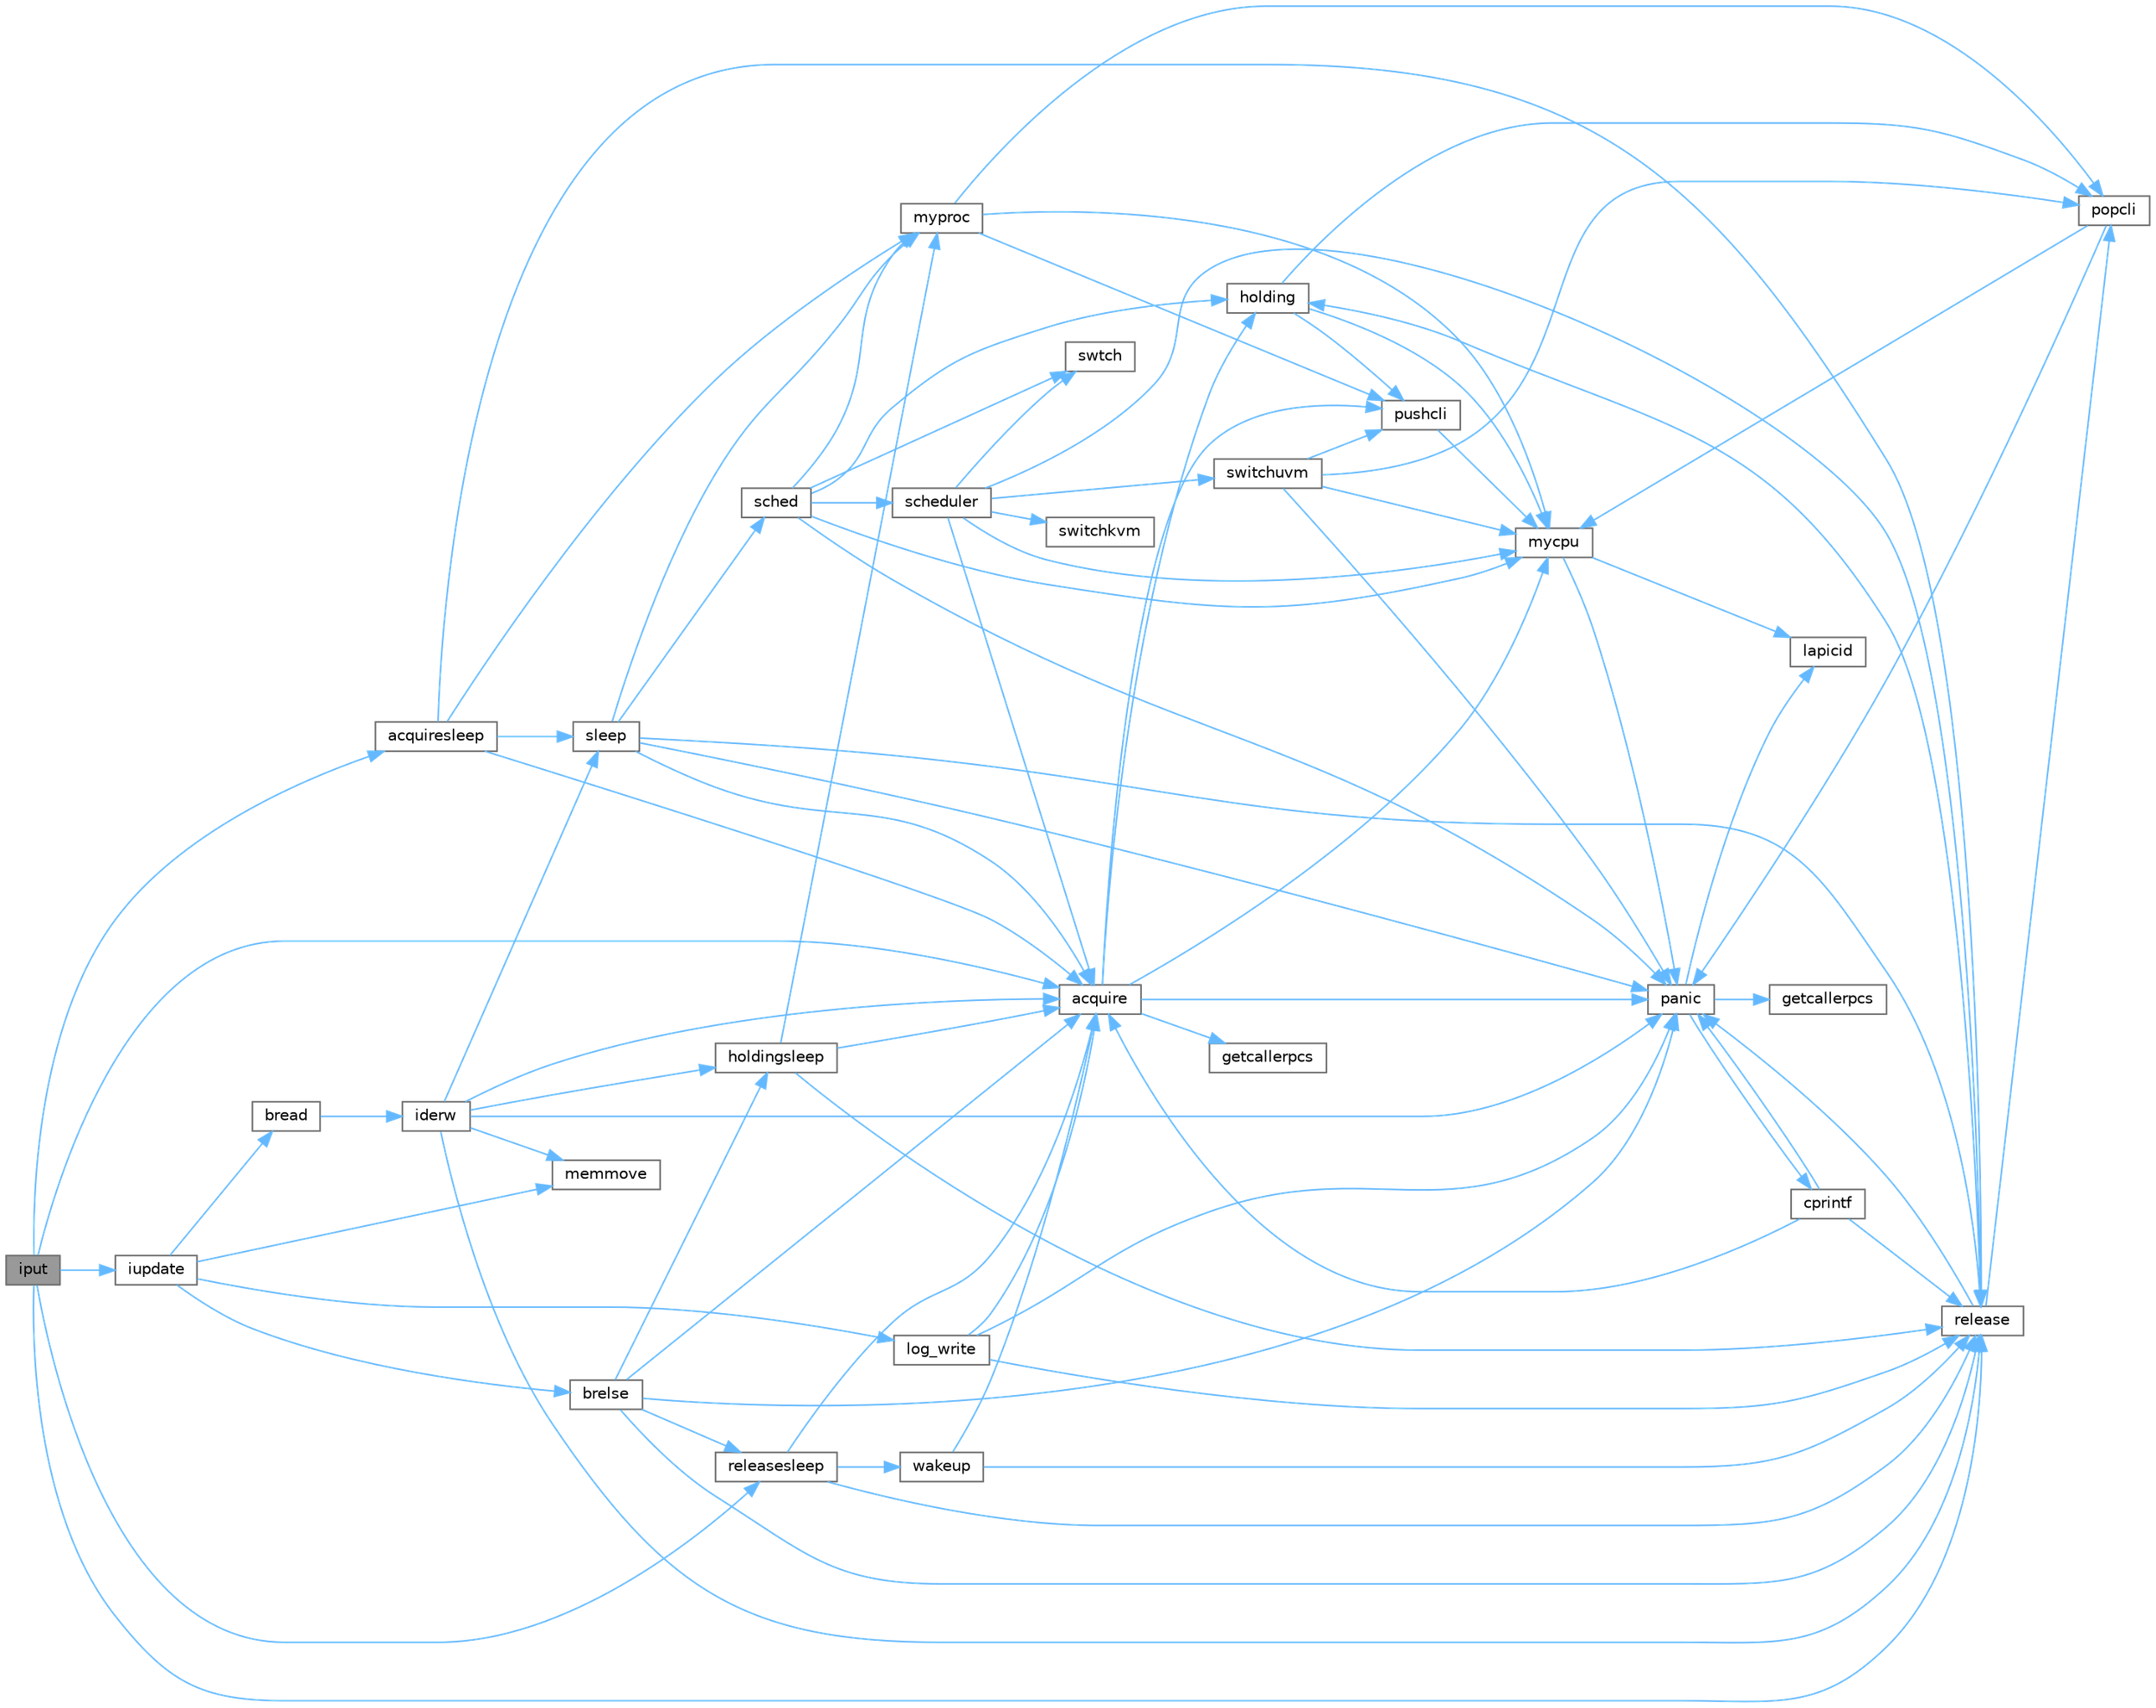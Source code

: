 digraph "iput"
{
 // LATEX_PDF_SIZE
  bgcolor="transparent";
  edge [fontname=Helvetica,fontsize=10,labelfontname=Helvetica,labelfontsize=10];
  node [fontname=Helvetica,fontsize=10,shape=box,height=0.2,width=0.4];
  rankdir="LR";
  Node1 [id="Node000001",label="iput",height=0.2,width=0.4,color="gray40", fillcolor="grey60", style="filled", fontcolor="black",tooltip=" "];
  Node1 -> Node2 [id="edge1_Node000001_Node000002",color="steelblue1",style="solid",tooltip=" "];
  Node2 [id="Node000002",label="acquire",height=0.2,width=0.4,color="grey40", fillcolor="white", style="filled",URL="$d3/d2d/spinlock_8c.html#aed377f16a085b00de3a4b32392adbdfb",tooltip=" "];
  Node2 -> Node3 [id="edge2_Node000002_Node000003",color="steelblue1",style="solid",tooltip=" "];
  Node3 [id="Node000003",label="getcallerpcs",height=0.2,width=0.4,color="grey40", fillcolor="white", style="filled",URL="$d3/d2d/spinlock_8c.html#a6ac35304ea80f01086b47edcc2328010",tooltip=" "];
  Node2 -> Node4 [id="edge3_Node000002_Node000004",color="steelblue1",style="solid",tooltip=" "];
  Node4 [id="Node000004",label="holding",height=0.2,width=0.4,color="grey40", fillcolor="white", style="filled",URL="$d3/d2d/spinlock_8c.html#aea48df3e5cfb903179ad3dc78ab502d9",tooltip=" "];
  Node4 -> Node5 [id="edge4_Node000004_Node000005",color="steelblue1",style="solid",tooltip=" "];
  Node5 [id="Node000005",label="mycpu",height=0.2,width=0.4,color="grey40", fillcolor="white", style="filled",URL="$d3/dda/proc_8c.html#ad427959ad025dabd8cd393b27ec39160",tooltip=" "];
  Node5 -> Node6 [id="edge5_Node000005_Node000006",color="steelblue1",style="solid",tooltip=" "];
  Node6 [id="Node000006",label="lapicid",height=0.2,width=0.4,color="grey40", fillcolor="white", style="filled",URL="$dc/df6/lapic_8c.html#a627f7996b64f99d885244a5102c85164",tooltip=" "];
  Node5 -> Node7 [id="edge6_Node000005_Node000007",color="steelblue1",style="solid",tooltip=" "];
  Node7 [id="Node000007",label="panic",height=0.2,width=0.4,color="grey40", fillcolor="white", style="filled",URL="$d0/d56/console_8c.html#a95c0aca5d6d7487933984f08b189917a",tooltip=" "];
  Node7 -> Node8 [id="edge7_Node000007_Node000008",color="steelblue1",style="solid",tooltip=" "];
  Node8 [id="Node000008",label="cprintf",height=0.2,width=0.4,color="grey40", fillcolor="white", style="filled",URL="$d0/d56/console_8c.html#a90f0742d846503e4ed1804f1df421ec6",tooltip=" "];
  Node8 -> Node2 [id="edge8_Node000008_Node000002",color="steelblue1",style="solid",tooltip=" "];
  Node8 -> Node7 [id="edge9_Node000008_Node000007",color="steelblue1",style="solid",tooltip=" "];
  Node8 -> Node9 [id="edge10_Node000008_Node000009",color="steelblue1",style="solid",tooltip=" "];
  Node9 [id="Node000009",label="release",height=0.2,width=0.4,color="grey40", fillcolor="white", style="filled",URL="$d3/d2d/spinlock_8c.html#a1cee376aa9a00e754bf5481cd5f3d97b",tooltip=" "];
  Node9 -> Node4 [id="edge11_Node000009_Node000004",color="steelblue1",style="solid",tooltip=" "];
  Node9 -> Node7 [id="edge12_Node000009_Node000007",color="steelblue1",style="solid",tooltip=" "];
  Node9 -> Node10 [id="edge13_Node000009_Node000010",color="steelblue1",style="solid",tooltip=" "];
  Node10 [id="Node000010",label="popcli",height=0.2,width=0.4,color="grey40", fillcolor="white", style="filled",URL="$d3/d2d/spinlock_8c.html#ae3424f669269fef400ce29c3aeb43fdb",tooltip=" "];
  Node10 -> Node5 [id="edge14_Node000010_Node000005",color="steelblue1",style="solid",tooltip=" "];
  Node10 -> Node7 [id="edge15_Node000010_Node000007",color="steelblue1",style="solid",tooltip=" "];
  Node7 -> Node11 [id="edge16_Node000007_Node000011",color="steelblue1",style="solid",tooltip=" "];
  Node11 [id="Node000011",label="getcallerpcs",height=0.2,width=0.4,color="grey40", fillcolor="white", style="filled",URL="$d5/d64/defs_8h.html#a4105de9e2969515d6c6c795c4386f69f",tooltip=" "];
  Node7 -> Node6 [id="edge17_Node000007_Node000006",color="steelblue1",style="solid",tooltip=" "];
  Node4 -> Node10 [id="edge18_Node000004_Node000010",color="steelblue1",style="solid",tooltip=" "];
  Node4 -> Node12 [id="edge19_Node000004_Node000012",color="steelblue1",style="solid",tooltip=" "];
  Node12 [id="Node000012",label="pushcli",height=0.2,width=0.4,color="grey40", fillcolor="white", style="filled",URL="$d3/d2d/spinlock_8c.html#a206b749d1b7768dadce61cbcde7e0f1c",tooltip=" "];
  Node12 -> Node5 [id="edge20_Node000012_Node000005",color="steelblue1",style="solid",tooltip=" "];
  Node2 -> Node5 [id="edge21_Node000002_Node000005",color="steelblue1",style="solid",tooltip=" "];
  Node2 -> Node7 [id="edge22_Node000002_Node000007",color="steelblue1",style="solid",tooltip=" "];
  Node2 -> Node12 [id="edge23_Node000002_Node000012",color="steelblue1",style="solid",tooltip=" "];
  Node1 -> Node13 [id="edge24_Node000001_Node000013",color="steelblue1",style="solid",tooltip=" "];
  Node13 [id="Node000013",label="acquiresleep",height=0.2,width=0.4,color="grey40", fillcolor="white", style="filled",URL="$d8/dd1/sleeplock_8c.html#aaad2d7a86d4859982dd9a132f5128ff2",tooltip=" "];
  Node13 -> Node2 [id="edge25_Node000013_Node000002",color="steelblue1",style="solid",tooltip=" "];
  Node13 -> Node14 [id="edge26_Node000013_Node000014",color="steelblue1",style="solid",tooltip=" "];
  Node14 [id="Node000014",label="myproc",height=0.2,width=0.4,color="grey40", fillcolor="white", style="filled",URL="$d3/dda/proc_8c.html#a41af0935f3989aae450cf8988cd9c3a9",tooltip=" "];
  Node14 -> Node5 [id="edge27_Node000014_Node000005",color="steelblue1",style="solid",tooltip=" "];
  Node14 -> Node10 [id="edge28_Node000014_Node000010",color="steelblue1",style="solid",tooltip=" "];
  Node14 -> Node12 [id="edge29_Node000014_Node000012",color="steelblue1",style="solid",tooltip=" "];
  Node13 -> Node9 [id="edge30_Node000013_Node000009",color="steelblue1",style="solid",tooltip=" "];
  Node13 -> Node15 [id="edge31_Node000013_Node000015",color="steelblue1",style="solid",tooltip=" "];
  Node15 [id="Node000015",label="sleep",height=0.2,width=0.4,color="grey40", fillcolor="white", style="filled",URL="$d3/dda/proc_8c.html#ae70cc0370342e46f6db3bec367232457",tooltip=" "];
  Node15 -> Node2 [id="edge32_Node000015_Node000002",color="steelblue1",style="solid",tooltip=" "];
  Node15 -> Node14 [id="edge33_Node000015_Node000014",color="steelblue1",style="solid",tooltip=" "];
  Node15 -> Node7 [id="edge34_Node000015_Node000007",color="steelblue1",style="solid",tooltip=" "];
  Node15 -> Node9 [id="edge35_Node000015_Node000009",color="steelblue1",style="solid",tooltip=" "];
  Node15 -> Node16 [id="edge36_Node000015_Node000016",color="steelblue1",style="solid",tooltip=" "];
  Node16 [id="Node000016",label="sched",height=0.2,width=0.4,color="grey40", fillcolor="white", style="filled",URL="$d3/dda/proc_8c.html#ad788da91743c333b5bed7c4a0dd12365",tooltip=" "];
  Node16 -> Node4 [id="edge37_Node000016_Node000004",color="steelblue1",style="solid",tooltip=" "];
  Node16 -> Node5 [id="edge38_Node000016_Node000005",color="steelblue1",style="solid",tooltip=" "];
  Node16 -> Node14 [id="edge39_Node000016_Node000014",color="steelblue1",style="solid",tooltip=" "];
  Node16 -> Node7 [id="edge40_Node000016_Node000007",color="steelblue1",style="solid",tooltip=" "];
  Node16 -> Node17 [id="edge41_Node000016_Node000017",color="steelblue1",style="solid",tooltip=" "];
  Node17 [id="Node000017",label="scheduler",height=0.2,width=0.4,color="grey40", fillcolor="white", style="filled",URL="$d3/dda/proc_8c.html#a9fa00b0be5d3c4781048861e2506eb63",tooltip=" "];
  Node17 -> Node2 [id="edge42_Node000017_Node000002",color="steelblue1",style="solid",tooltip=" "];
  Node17 -> Node5 [id="edge43_Node000017_Node000005",color="steelblue1",style="solid",tooltip=" "];
  Node17 -> Node9 [id="edge44_Node000017_Node000009",color="steelblue1",style="solid",tooltip=" "];
  Node17 -> Node18 [id="edge45_Node000017_Node000018",color="steelblue1",style="solid",tooltip=" "];
  Node18 [id="Node000018",label="switchkvm",height=0.2,width=0.4,color="grey40", fillcolor="white", style="filled",URL="$de/de9/vm_8c.html#a02ca0670bc1fe12e38453082631ff360",tooltip=" "];
  Node17 -> Node19 [id="edge46_Node000017_Node000019",color="steelblue1",style="solid",tooltip=" "];
  Node19 [id="Node000019",label="switchuvm",height=0.2,width=0.4,color="grey40", fillcolor="white", style="filled",URL="$de/de9/vm_8c.html#a87c90f0ab2a1b11c2b55f4e483bb8493",tooltip=" "];
  Node19 -> Node5 [id="edge47_Node000019_Node000005",color="steelblue1",style="solid",tooltip=" "];
  Node19 -> Node7 [id="edge48_Node000019_Node000007",color="steelblue1",style="solid",tooltip=" "];
  Node19 -> Node10 [id="edge49_Node000019_Node000010",color="steelblue1",style="solid",tooltip=" "];
  Node19 -> Node12 [id="edge50_Node000019_Node000012",color="steelblue1",style="solid",tooltip=" "];
  Node17 -> Node20 [id="edge51_Node000017_Node000020",color="steelblue1",style="solid",tooltip=" "];
  Node20 [id="Node000020",label="swtch",height=0.2,width=0.4,color="grey40", fillcolor="white", style="filled",URL="$d5/d64/defs_8h.html#a1d9e7047d3dfb57809a2541d8387705e",tooltip=" "];
  Node16 -> Node20 [id="edge52_Node000016_Node000020",color="steelblue1",style="solid",tooltip=" "];
  Node1 -> Node21 [id="edge53_Node000001_Node000021",color="steelblue1",style="solid",tooltip=" "];
  Node21 [id="Node000021",label="iupdate",height=0.2,width=0.4,color="grey40", fillcolor="white", style="filled",URL="$d2/d5a/fs_8c.html#a7220afa8e5f4bea540eb95879ea7df6e",tooltip=" "];
  Node21 -> Node22 [id="edge54_Node000021_Node000022",color="steelblue1",style="solid",tooltip=" "];
  Node22 [id="Node000022",label="bread",height=0.2,width=0.4,color="grey40", fillcolor="white", style="filled",URL="$dc/de6/bio_8c.html#a30b8d2ef2300ed8e3d879a428fe39898",tooltip=" "];
  Node22 -> Node23 [id="edge55_Node000022_Node000023",color="steelblue1",style="solid",tooltip=" "];
  Node23 [id="Node000023",label="iderw",height=0.2,width=0.4,color="grey40", fillcolor="white", style="filled",URL="$da/d9b/memide_8c.html#a7f36b008f02088c86f76e98e05b55af5",tooltip=" "];
  Node23 -> Node2 [id="edge56_Node000023_Node000002",color="steelblue1",style="solid",tooltip=" "];
  Node23 -> Node24 [id="edge57_Node000023_Node000024",color="steelblue1",style="solid",tooltip=" "];
  Node24 [id="Node000024",label="holdingsleep",height=0.2,width=0.4,color="grey40", fillcolor="white", style="filled",URL="$d8/dd1/sleeplock_8c.html#a6fdbe54cbecd8fc67d74793b27adcf05",tooltip=" "];
  Node24 -> Node2 [id="edge58_Node000024_Node000002",color="steelblue1",style="solid",tooltip=" "];
  Node24 -> Node14 [id="edge59_Node000024_Node000014",color="steelblue1",style="solid",tooltip=" "];
  Node24 -> Node9 [id="edge60_Node000024_Node000009",color="steelblue1",style="solid",tooltip=" "];
  Node23 -> Node25 [id="edge61_Node000023_Node000025",color="steelblue1",style="solid",tooltip=" "];
  Node25 [id="Node000025",label="memmove",height=0.2,width=0.4,color="grey40", fillcolor="white", style="filled",URL="$d1/db0/string_8c.html#a07f97e2ed1ce37955192d52de8f4911f",tooltip=" "];
  Node23 -> Node7 [id="edge62_Node000023_Node000007",color="steelblue1",style="solid",tooltip=" "];
  Node23 -> Node9 [id="edge63_Node000023_Node000009",color="steelblue1",style="solid",tooltip=" "];
  Node23 -> Node15 [id="edge64_Node000023_Node000015",color="steelblue1",style="solid",tooltip=" "];
  Node21 -> Node26 [id="edge65_Node000021_Node000026",color="steelblue1",style="solid",tooltip=" "];
  Node26 [id="Node000026",label="brelse",height=0.2,width=0.4,color="grey40", fillcolor="white", style="filled",URL="$dc/de6/bio_8c.html#ab5335aeb503731104314321a78a6d727",tooltip=" "];
  Node26 -> Node2 [id="edge66_Node000026_Node000002",color="steelblue1",style="solid",tooltip=" "];
  Node26 -> Node24 [id="edge67_Node000026_Node000024",color="steelblue1",style="solid",tooltip=" "];
  Node26 -> Node7 [id="edge68_Node000026_Node000007",color="steelblue1",style="solid",tooltip=" "];
  Node26 -> Node9 [id="edge69_Node000026_Node000009",color="steelblue1",style="solid",tooltip=" "];
  Node26 -> Node27 [id="edge70_Node000026_Node000027",color="steelblue1",style="solid",tooltip=" "];
  Node27 [id="Node000027",label="releasesleep",height=0.2,width=0.4,color="grey40", fillcolor="white", style="filled",URL="$d8/dd1/sleeplock_8c.html#aa997067c2c9bfef15af6fa0a10c20f4a",tooltip=" "];
  Node27 -> Node2 [id="edge71_Node000027_Node000002",color="steelblue1",style="solid",tooltip=" "];
  Node27 -> Node9 [id="edge72_Node000027_Node000009",color="steelblue1",style="solid",tooltip=" "];
  Node27 -> Node28 [id="edge73_Node000027_Node000028",color="steelblue1",style="solid",tooltip=" "];
  Node28 [id="Node000028",label="wakeup",height=0.2,width=0.4,color="grey40", fillcolor="white", style="filled",URL="$d3/dda/proc_8c.html#a4a34d9f03e436cfa09b88f735f6ee952",tooltip=" "];
  Node28 -> Node2 [id="edge74_Node000028_Node000002",color="steelblue1",style="solid",tooltip=" "];
  Node28 -> Node9 [id="edge75_Node000028_Node000009",color="steelblue1",style="solid",tooltip=" "];
  Node21 -> Node29 [id="edge76_Node000021_Node000029",color="steelblue1",style="solid",tooltip=" "];
  Node29 [id="Node000029",label="log_write",height=0.2,width=0.4,color="grey40", fillcolor="white", style="filled",URL="$d7/df8/log_8c.html#a7eacb0fbebe5ce4c7d3ddea15908b13d",tooltip=" "];
  Node29 -> Node2 [id="edge77_Node000029_Node000002",color="steelblue1",style="solid",tooltip=" "];
  Node29 -> Node7 [id="edge78_Node000029_Node000007",color="steelblue1",style="solid",tooltip=" "];
  Node29 -> Node9 [id="edge79_Node000029_Node000009",color="steelblue1",style="solid",tooltip=" "];
  Node21 -> Node25 [id="edge80_Node000021_Node000025",color="steelblue1",style="solid",tooltip=" "];
  Node1 -> Node9 [id="edge81_Node000001_Node000009",color="steelblue1",style="solid",tooltip=" "];
  Node1 -> Node27 [id="edge82_Node000001_Node000027",color="steelblue1",style="solid",tooltip=" "];
}
